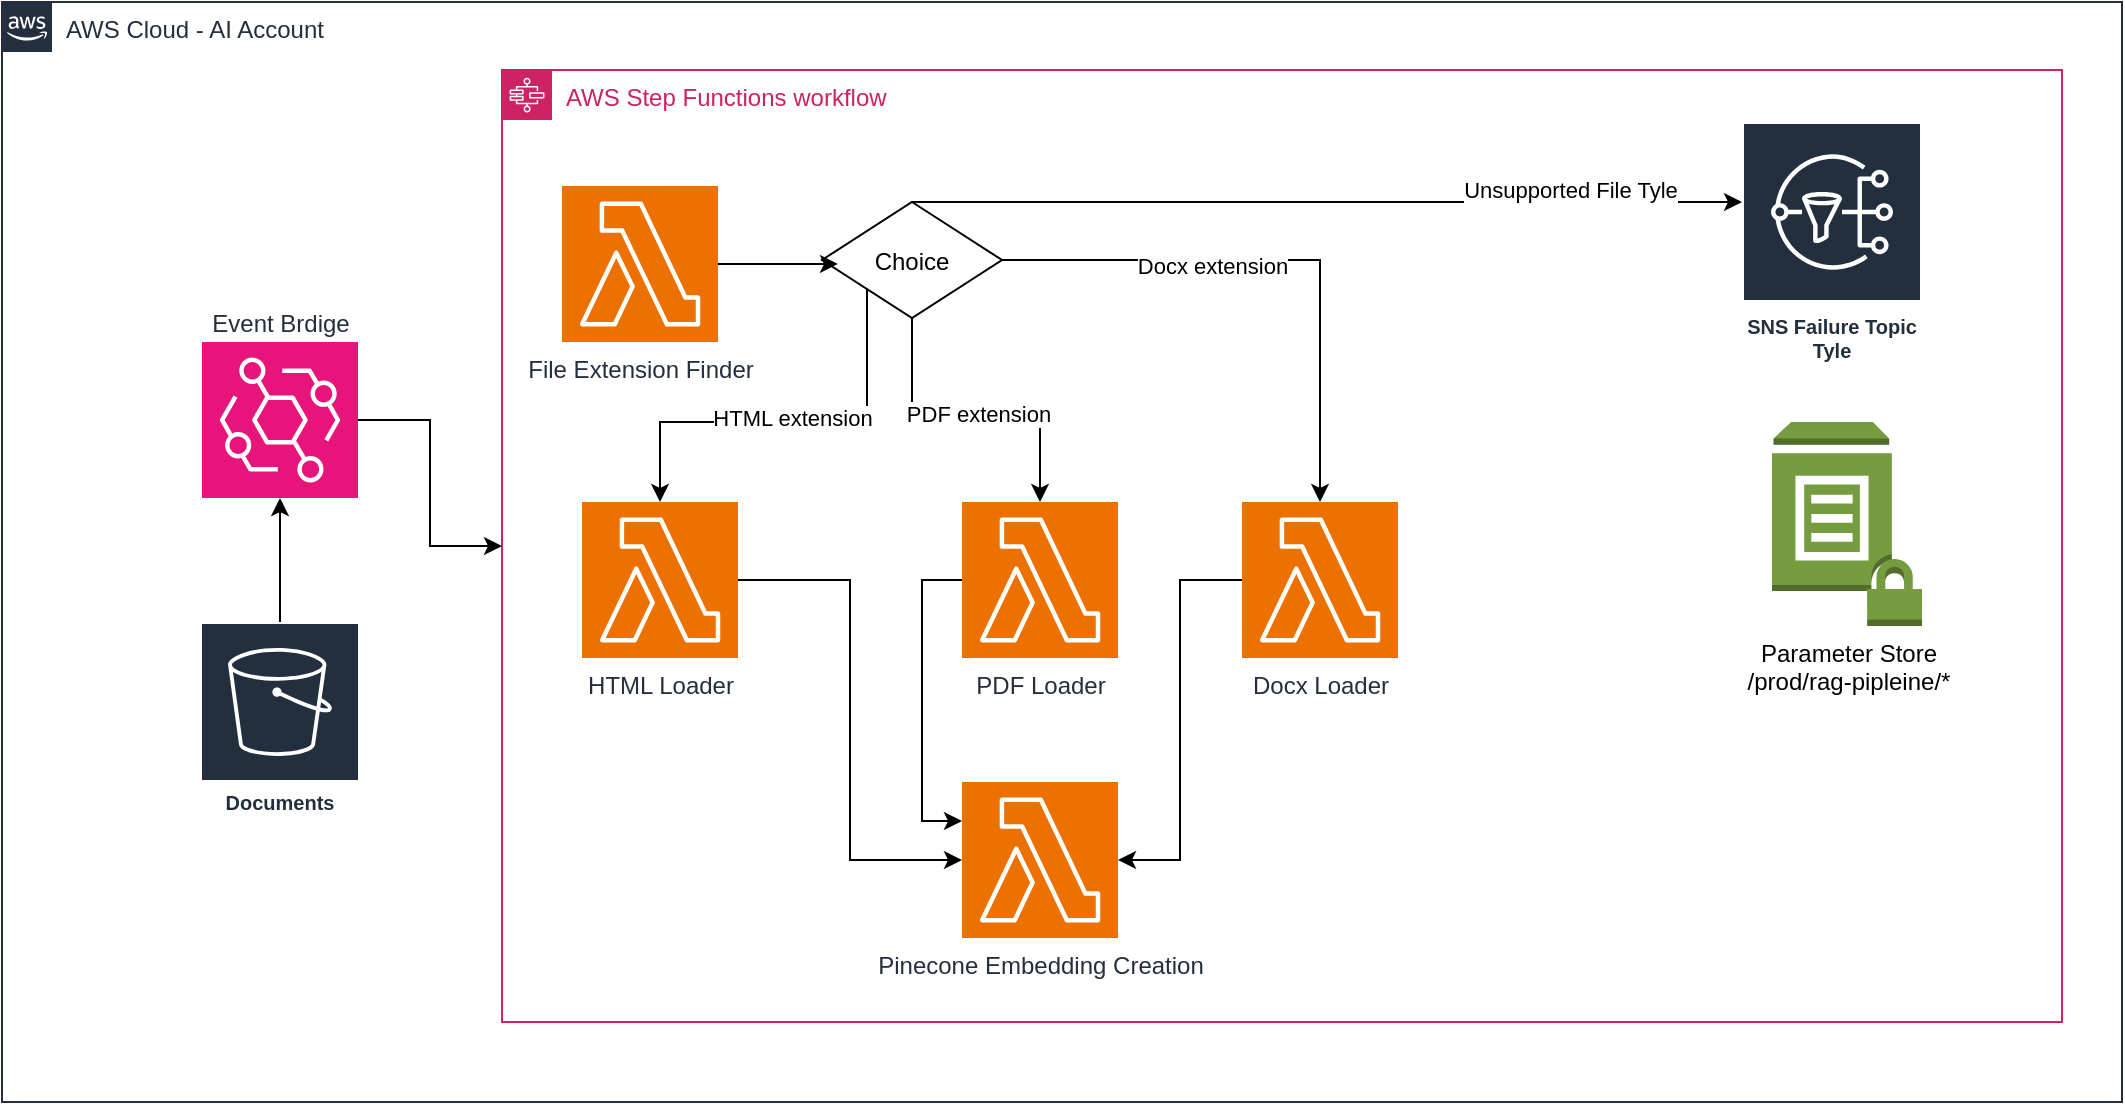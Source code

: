 <mxfile version="24.4.2" type="device">
  <diagram name="Page-1" id="Xc0LzDCPsX4S6vikhEFc">
    <mxGraphModel dx="1242" dy="714" grid="1" gridSize="10" guides="1" tooltips="1" connect="1" arrows="1" fold="1" page="1" pageScale="1" pageWidth="850" pageHeight="1100" math="0" shadow="0">
      <root>
        <mxCell id="0" />
        <mxCell id="1" parent="0" />
        <mxCell id="M0Bt0SqPXOBvZZ4MV2IT-1" value="AWS Cloud - AI Account" style="points=[[0,0],[0.25,0],[0.5,0],[0.75,0],[1,0],[1,0.25],[1,0.5],[1,0.75],[1,1],[0.75,1],[0.5,1],[0.25,1],[0,1],[0,0.75],[0,0.5],[0,0.25]];outlineConnect=0;gradientColor=none;html=1;whiteSpace=wrap;fontSize=12;fontStyle=0;container=1;pointerEvents=0;collapsible=0;recursiveResize=0;shape=mxgraph.aws4.group;grIcon=mxgraph.aws4.group_aws_cloud_alt;strokeColor=#232F3E;fillColor=none;verticalAlign=top;align=left;spacingLeft=30;fontColor=#232F3E;dashed=0;" vertex="1" parent="1">
          <mxGeometry x="30" y="90" width="1060" height="550" as="geometry" />
        </mxCell>
        <mxCell id="M0Bt0SqPXOBvZZ4MV2IT-2" value="AWS Step Functions workflow" style="points=[[0,0],[0.25,0],[0.5,0],[0.75,0],[1,0],[1,0.25],[1,0.5],[1,0.75],[1,1],[0.75,1],[0.5,1],[0.25,1],[0,1],[0,0.75],[0,0.5],[0,0.25]];outlineConnect=0;gradientColor=none;html=1;whiteSpace=wrap;fontSize=12;fontStyle=0;container=1;pointerEvents=0;collapsible=0;recursiveResize=0;shape=mxgraph.aws4.group;grIcon=mxgraph.aws4.group_aws_step_functions_workflow;strokeColor=#CD2264;fillColor=none;verticalAlign=top;align=left;spacingLeft=30;fontColor=#CD2264;dashed=0;" vertex="1" parent="M0Bt0SqPXOBvZZ4MV2IT-1">
          <mxGeometry x="250" y="34" width="780" height="476" as="geometry" />
        </mxCell>
        <mxCell id="M0Bt0SqPXOBvZZ4MV2IT-8" value="File Extension Finder" style="sketch=0;points=[[0,0,0],[0.25,0,0],[0.5,0,0],[0.75,0,0],[1,0,0],[0,1,0],[0.25,1,0],[0.5,1,0],[0.75,1,0],[1,1,0],[0,0.25,0],[0,0.5,0],[0,0.75,0],[1,0.25,0],[1,0.5,0],[1,0.75,0]];outlineConnect=0;fontColor=#232F3E;fillColor=#ED7100;strokeColor=#ffffff;dashed=0;verticalLabelPosition=bottom;verticalAlign=top;align=center;html=1;fontSize=12;fontStyle=0;aspect=fixed;shape=mxgraph.aws4.resourceIcon;resIcon=mxgraph.aws4.lambda;" vertex="1" parent="M0Bt0SqPXOBvZZ4MV2IT-2">
          <mxGeometry x="30" y="58" width="78" height="78" as="geometry" />
        </mxCell>
        <mxCell id="M0Bt0SqPXOBvZZ4MV2IT-9" value="HTML Loader" style="sketch=0;points=[[0,0,0],[0.25,0,0],[0.5,0,0],[0.75,0,0],[1,0,0],[0,1,0],[0.25,1,0],[0.5,1,0],[0.75,1,0],[1,1,0],[0,0.25,0],[0,0.5,0],[0,0.75,0],[1,0.25,0],[1,0.5,0],[1,0.75,0]];outlineConnect=0;fontColor=#232F3E;fillColor=#ED7100;strokeColor=#ffffff;dashed=0;verticalLabelPosition=bottom;verticalAlign=top;align=center;html=1;fontSize=12;fontStyle=0;aspect=fixed;shape=mxgraph.aws4.resourceIcon;resIcon=mxgraph.aws4.lambda;" vertex="1" parent="M0Bt0SqPXOBvZZ4MV2IT-2">
          <mxGeometry x="40" y="216" width="78" height="78" as="geometry" />
        </mxCell>
        <mxCell id="M0Bt0SqPXOBvZZ4MV2IT-21" style="edgeStyle=orthogonalEdgeStyle;rounded=0;orthogonalLoop=1;jettySize=auto;html=1;exitX=1;exitY=0.5;exitDx=0;exitDy=0;" edge="1" parent="M0Bt0SqPXOBvZZ4MV2IT-2" source="M0Bt0SqPXOBvZZ4MV2IT-11" target="M0Bt0SqPXOBvZZ4MV2IT-15">
          <mxGeometry relative="1" as="geometry" />
        </mxCell>
        <mxCell id="M0Bt0SqPXOBvZZ4MV2IT-22" value="Docx extension" style="edgeLabel;html=1;align=center;verticalAlign=middle;resizable=0;points=[];" vertex="1" connectable="0" parent="M0Bt0SqPXOBvZZ4MV2IT-21">
          <mxGeometry x="-0.25" y="-3" relative="1" as="geometry">
            <mxPoint as="offset" />
          </mxGeometry>
        </mxCell>
        <mxCell id="M0Bt0SqPXOBvZZ4MV2IT-49" style="edgeStyle=orthogonalEdgeStyle;rounded=0;orthogonalLoop=1;jettySize=auto;html=1;exitX=0.5;exitY=0;exitDx=0;exitDy=0;" edge="1" parent="M0Bt0SqPXOBvZZ4MV2IT-2">
          <mxGeometry relative="1" as="geometry">
            <mxPoint x="205" y="86" as="sourcePoint" />
            <mxPoint x="620" y="66" as="targetPoint" />
            <Array as="points">
              <mxPoint x="205" y="66" />
            </Array>
          </mxGeometry>
        </mxCell>
        <mxCell id="M0Bt0SqPXOBvZZ4MV2IT-50" value="Unsupported File Tyle" style="edgeLabel;html=1;align=center;verticalAlign=bottom;resizable=0;points=[];labelPosition=center;verticalLabelPosition=top;" vertex="1" connectable="0" parent="M0Bt0SqPXOBvZZ4MV2IT-49">
          <mxGeometry x="0.605" y="-2" relative="1" as="geometry">
            <mxPoint as="offset" />
          </mxGeometry>
        </mxCell>
        <mxCell id="M0Bt0SqPXOBvZZ4MV2IT-11" value="Choice" style="rhombus;" vertex="1" parent="M0Bt0SqPXOBvZZ4MV2IT-2">
          <mxGeometry x="160" y="66" width="90" height="58" as="geometry" />
        </mxCell>
        <mxCell id="M0Bt0SqPXOBvZZ4MV2IT-12" style="edgeStyle=orthogonalEdgeStyle;rounded=0;orthogonalLoop=1;jettySize=auto;html=1;exitX=1;exitY=0.5;exitDx=0;exitDy=0;exitPerimeter=0;entryX=0.089;entryY=0.534;entryDx=0;entryDy=0;entryPerimeter=0;" edge="1" parent="M0Bt0SqPXOBvZZ4MV2IT-2" source="M0Bt0SqPXOBvZZ4MV2IT-8" target="M0Bt0SqPXOBvZZ4MV2IT-11">
          <mxGeometry relative="1" as="geometry" />
        </mxCell>
        <mxCell id="M0Bt0SqPXOBvZZ4MV2IT-13" value="PDF Loader" style="sketch=0;points=[[0,0,0],[0.25,0,0],[0.5,0,0],[0.75,0,0],[1,0,0],[0,1,0],[0.25,1,0],[0.5,1,0],[0.75,1,0],[1,1,0],[0,0.25,0],[0,0.5,0],[0,0.75,0],[1,0.25,0],[1,0.5,0],[1,0.75,0]];outlineConnect=0;fontColor=#232F3E;fillColor=#ED7100;strokeColor=#ffffff;dashed=0;verticalLabelPosition=bottom;verticalAlign=top;align=center;html=1;fontSize=12;fontStyle=0;aspect=fixed;shape=mxgraph.aws4.resourceIcon;resIcon=mxgraph.aws4.lambda;" vertex="1" parent="M0Bt0SqPXOBvZZ4MV2IT-2">
          <mxGeometry x="230" y="216" width="78" height="78" as="geometry" />
        </mxCell>
        <mxCell id="M0Bt0SqPXOBvZZ4MV2IT-15" value="Docx Loader" style="sketch=0;points=[[0,0,0],[0.25,0,0],[0.5,0,0],[0.75,0,0],[1,0,0],[0,1,0],[0.25,1,0],[0.5,1,0],[0.75,1,0],[1,1,0],[0,0.25,0],[0,0.5,0],[0,0.75,0],[1,0.25,0],[1,0.5,0],[1,0.75,0]];outlineConnect=0;fontColor=#232F3E;fillColor=#ED7100;strokeColor=#ffffff;dashed=0;verticalLabelPosition=bottom;verticalAlign=top;align=center;html=1;fontSize=12;fontStyle=0;aspect=fixed;shape=mxgraph.aws4.resourceIcon;resIcon=mxgraph.aws4.lambda;" vertex="1" parent="M0Bt0SqPXOBvZZ4MV2IT-2">
          <mxGeometry x="370" y="216" width="78" height="78" as="geometry" />
        </mxCell>
        <mxCell id="M0Bt0SqPXOBvZZ4MV2IT-17" style="edgeStyle=orthogonalEdgeStyle;rounded=0;orthogonalLoop=1;jettySize=auto;html=1;exitX=0;exitY=1;exitDx=0;exitDy=0;entryX=0.5;entryY=0;entryDx=0;entryDy=0;entryPerimeter=0;" edge="1" parent="M0Bt0SqPXOBvZZ4MV2IT-2" source="M0Bt0SqPXOBvZZ4MV2IT-11" target="M0Bt0SqPXOBvZZ4MV2IT-9">
          <mxGeometry relative="1" as="geometry">
            <Array as="points">
              <mxPoint x="183" y="176" />
              <mxPoint x="79" y="176" />
            </Array>
          </mxGeometry>
        </mxCell>
        <mxCell id="M0Bt0SqPXOBvZZ4MV2IT-18" value="HTML extension" style="edgeLabel;html=1;align=center;verticalAlign=middle;resizable=0;points=[];" vertex="1" connectable="0" parent="M0Bt0SqPXOBvZZ4MV2IT-17">
          <mxGeometry x="-0.009" y="-2" relative="1" as="geometry">
            <mxPoint as="offset" />
          </mxGeometry>
        </mxCell>
        <mxCell id="M0Bt0SqPXOBvZZ4MV2IT-19" style="edgeStyle=orthogonalEdgeStyle;rounded=0;orthogonalLoop=1;jettySize=auto;html=1;exitX=0.5;exitY=1;exitDx=0;exitDy=0;entryX=0.5;entryY=0;entryDx=0;entryDy=0;entryPerimeter=0;" edge="1" parent="M0Bt0SqPXOBvZZ4MV2IT-2" source="M0Bt0SqPXOBvZZ4MV2IT-11" target="M0Bt0SqPXOBvZZ4MV2IT-13">
          <mxGeometry relative="1" as="geometry" />
        </mxCell>
        <mxCell id="M0Bt0SqPXOBvZZ4MV2IT-20" value="PDF extension" style="edgeLabel;html=1;align=center;verticalAlign=middle;resizable=0;points=[];" vertex="1" connectable="0" parent="M0Bt0SqPXOBvZZ4MV2IT-19">
          <mxGeometry x="0.016" y="-2" relative="1" as="geometry">
            <mxPoint as="offset" />
          </mxGeometry>
        </mxCell>
        <mxCell id="M0Bt0SqPXOBvZZ4MV2IT-23" value="Pinecone Embedding Creation" style="sketch=0;points=[[0,0,0],[0.25,0,0],[0.5,0,0],[0.75,0,0],[1,0,0],[0,1,0],[0.25,1,0],[0.5,1,0],[0.75,1,0],[1,1,0],[0,0.25,0],[0,0.5,0],[0,0.75,0],[1,0.25,0],[1,0.5,0],[1,0.75,0]];outlineConnect=0;fontColor=#232F3E;fillColor=#ED7100;strokeColor=#ffffff;dashed=0;verticalLabelPosition=bottom;verticalAlign=top;align=center;html=1;fontSize=12;fontStyle=0;aspect=fixed;shape=mxgraph.aws4.resourceIcon;resIcon=mxgraph.aws4.lambda;" vertex="1" parent="M0Bt0SqPXOBvZZ4MV2IT-2">
          <mxGeometry x="230" y="356" width="78" height="78" as="geometry" />
        </mxCell>
        <mxCell id="M0Bt0SqPXOBvZZ4MV2IT-24" style="edgeStyle=orthogonalEdgeStyle;rounded=0;orthogonalLoop=1;jettySize=auto;html=1;exitX=1;exitY=0.5;exitDx=0;exitDy=0;exitPerimeter=0;entryX=0;entryY=0.5;entryDx=0;entryDy=0;entryPerimeter=0;" edge="1" parent="M0Bt0SqPXOBvZZ4MV2IT-2" source="M0Bt0SqPXOBvZZ4MV2IT-9" target="M0Bt0SqPXOBvZZ4MV2IT-23">
          <mxGeometry relative="1" as="geometry" />
        </mxCell>
        <mxCell id="M0Bt0SqPXOBvZZ4MV2IT-25" style="edgeStyle=orthogonalEdgeStyle;rounded=0;orthogonalLoop=1;jettySize=auto;html=1;exitX=0;exitY=0.5;exitDx=0;exitDy=0;exitPerimeter=0;entryX=0;entryY=0.25;entryDx=0;entryDy=0;entryPerimeter=0;" edge="1" parent="M0Bt0SqPXOBvZZ4MV2IT-2" source="M0Bt0SqPXOBvZZ4MV2IT-13" target="M0Bt0SqPXOBvZZ4MV2IT-23">
          <mxGeometry relative="1" as="geometry" />
        </mxCell>
        <mxCell id="M0Bt0SqPXOBvZZ4MV2IT-26" style="edgeStyle=orthogonalEdgeStyle;rounded=0;orthogonalLoop=1;jettySize=auto;html=1;exitX=0;exitY=0.5;exitDx=0;exitDy=0;exitPerimeter=0;entryX=1;entryY=0.5;entryDx=0;entryDy=0;entryPerimeter=0;" edge="1" parent="M0Bt0SqPXOBvZZ4MV2IT-2" source="M0Bt0SqPXOBvZZ4MV2IT-15" target="M0Bt0SqPXOBvZZ4MV2IT-23">
          <mxGeometry relative="1" as="geometry" />
        </mxCell>
        <mxCell id="M0Bt0SqPXOBvZZ4MV2IT-48" value="SNS Failure Topic Tyle" style="sketch=0;outlineConnect=0;fontColor=#232F3E;gradientColor=none;strokeColor=#ffffff;fillColor=#232F3E;dashed=0;verticalLabelPosition=middle;verticalAlign=bottom;align=center;html=1;whiteSpace=wrap;fontSize=10;fontStyle=1;spacing=3;shape=mxgraph.aws4.productIcon;prIcon=mxgraph.aws4.sns;" vertex="1" parent="M0Bt0SqPXOBvZZ4MV2IT-2">
          <mxGeometry x="620" y="26" width="90" height="124" as="geometry" />
        </mxCell>
        <mxCell id="M0Bt0SqPXOBvZZ4MV2IT-51" value="&lt;div&gt;Parameter Store&lt;/div&gt;&lt;div&gt;/prod/rag-pipleine/*&lt;br&gt;&lt;/div&gt;" style="outlineConnect=0;dashed=0;verticalLabelPosition=bottom;verticalAlign=top;align=center;html=1;shape=mxgraph.aws3.parameter_store;fillColor=#759C3E;gradientColor=none;" vertex="1" parent="M0Bt0SqPXOBvZZ4MV2IT-2">
          <mxGeometry x="635" y="176" width="75" height="102" as="geometry" />
        </mxCell>
        <mxCell id="M0Bt0SqPXOBvZZ4MV2IT-7" style="edgeStyle=orthogonalEdgeStyle;rounded=0;orthogonalLoop=1;jettySize=auto;html=1;exitX=1;exitY=0.5;exitDx=0;exitDy=0;exitPerimeter=0;entryX=0;entryY=0.5;entryDx=0;entryDy=0;" edge="1" parent="M0Bt0SqPXOBvZZ4MV2IT-1" source="M0Bt0SqPXOBvZZ4MV2IT-4" target="M0Bt0SqPXOBvZZ4MV2IT-2">
          <mxGeometry relative="1" as="geometry" />
        </mxCell>
        <mxCell id="M0Bt0SqPXOBvZZ4MV2IT-4" value="Event Brdige" style="sketch=0;points=[[0,0,0],[0.25,0,0],[0.5,0,0],[0.75,0,0],[1,0,0],[0,1,0],[0.25,1,0],[0.5,1,0],[0.75,1,0],[1,1,0],[0,0.25,0],[0,0.5,0],[0,0.75,0],[1,0.25,0],[1,0.5,0],[1,0.75,0]];outlineConnect=0;fontColor=#232F3E;fillColor=#E7157B;strokeColor=#ffffff;dashed=0;verticalLabelPosition=top;verticalAlign=bottom;align=center;html=1;fontSize=12;fontStyle=0;aspect=fixed;shape=mxgraph.aws4.resourceIcon;resIcon=mxgraph.aws4.eventbridge;labelPosition=center;" vertex="1" parent="M0Bt0SqPXOBvZZ4MV2IT-1">
          <mxGeometry x="100" y="170" width="78" height="78" as="geometry" />
        </mxCell>
        <mxCell id="M0Bt0SqPXOBvZZ4MV2IT-6" value="" style="edgeStyle=orthogonalEdgeStyle;rounded=0;orthogonalLoop=1;jettySize=auto;html=1;" edge="1" parent="M0Bt0SqPXOBvZZ4MV2IT-1" source="M0Bt0SqPXOBvZZ4MV2IT-5" target="M0Bt0SqPXOBvZZ4MV2IT-4">
          <mxGeometry relative="1" as="geometry" />
        </mxCell>
        <mxCell id="M0Bt0SqPXOBvZZ4MV2IT-5" value="Documents" style="sketch=0;outlineConnect=0;fontColor=#232F3E;gradientColor=none;strokeColor=#ffffff;fillColor=#232F3E;dashed=0;verticalLabelPosition=middle;verticalAlign=bottom;align=center;html=1;whiteSpace=wrap;fontSize=10;fontStyle=1;spacing=3;shape=mxgraph.aws4.productIcon;prIcon=mxgraph.aws4.s3;" vertex="1" parent="M0Bt0SqPXOBvZZ4MV2IT-1">
          <mxGeometry x="99" y="310" width="80" height="100" as="geometry" />
        </mxCell>
      </root>
    </mxGraphModel>
  </diagram>
</mxfile>
